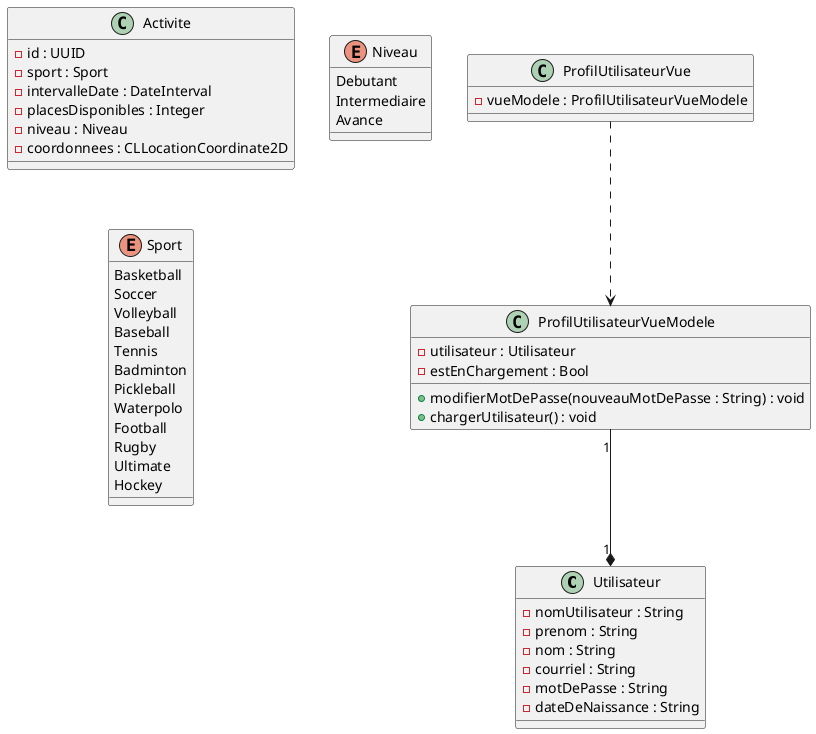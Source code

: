 @startuml SportLink

class Utilisateur {
  - {field} nomUtilisateur : String
  - {field} prenom : String
  - {field} nom : String
  - {field} courriel : String
  - {field} motDePasse : String
  - {field} dateDeNaissance : String
}

class ProfilUtilisateurVueModele {
  - {field} utilisateur : Utilisateur
  - {field} estEnChargement : Bool
  + {method} modifierMotDePasse(nouveauMotDePasse : String) : void
  + {method} chargerUtilisateur() : void
}

class ProfilUtilisateurVue {
  - vueModele : ProfilUtilisateurVueModele
}

ProfilUtilisateurVueModele "1" --* "1" Utilisateur
ProfilUtilisateurVue ..> ProfilUtilisateurVueModele

class Activite {
  - {field} id : UUID
  - {field} sport : Sport
  - {field} intervalleDate : DateInterval 
  - {field} placesDisponibles : Integer
  - {field} niveau : Niveau
  - {field} coordonnees : CLLocationCoordinate2D
}

enum Niveau {
  Debutant
  Intermediaire
  Avance
}

enum Sport {
  Basketball
  Soccer
  Volleyball
  Baseball
  Tennis
  Badminton
  Pickleball
  Waterpolo
  Football
  Rugby
  Ultimate
  Hockey
}


@enduml